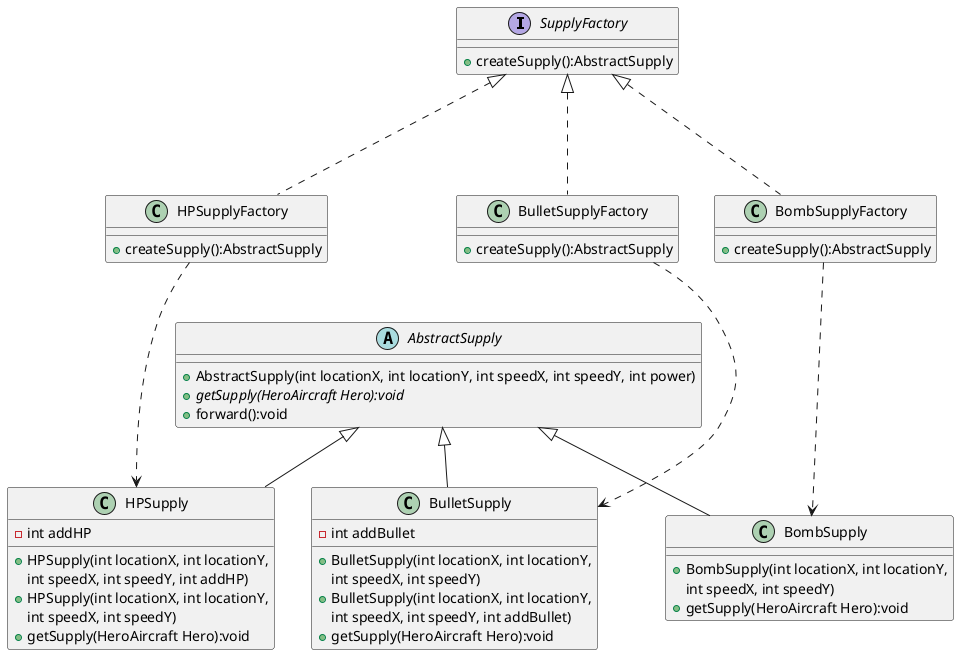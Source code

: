 @startuml
'https://plantuml.com/class-diagram

Interface SupplyFactory{
    + createSupply():AbstractSupply
}

abstract class AbstractSupply
{
    + AbstractSupply(int locationX, int locationY, int speedX, int speedY, int power)
    + {abstract} getSupply(HeroAircraft Hero):void
    + forward():void
}
SupplyFactory <|... HPSupplyFactory
SupplyFactory <|... BulletSupplyFactory
SupplyFactory <|... BombSupplyFactory

HPSupplyFactory ...> HPSupply
BulletSupplyFactory ...> BulletSupply
BombSupplyFactory ...> BombSupply

AbstractSupply <|-- HPSupply
AbstractSupply <|-- BulletSupply
AbstractSupply <|-- BombSupply
class HPSupplyFactory{
    + createSupply():AbstractSupply
}

class BulletSupplyFactory{
    + createSupply():AbstractSupply
}

class BombSupplyFactory{
    + createSupply():AbstractSupply
}



class HPSupply{
    - int addHP
    + HPSupply(int locationX, int locationY,
     int speedX, int speedY, int addHP)
    + HPSupply(int locationX, int locationY,
     int speedX, int speedY)
    + getSupply(HeroAircraft Hero):void
}

class BulletSupply{
    - int addBullet
    + BulletSupply(int locationX, int locationY,
     int speedX, int speedY)
    + BulletSupply(int locationX, int locationY,
          int speedX, int speedY, int addBullet)
    + getSupply(HeroAircraft Hero):void
}

class BombSupply{
    + BombSupply(int locationX, int locationY,
     int speedX, int speedY)
    + getSupply(HeroAircraft Hero):void
}

@enduml